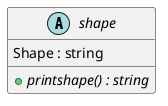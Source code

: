 @startuml
abstract class shape {
    Shape : string
    + {abstract} printshape() : string
}
@enduml
